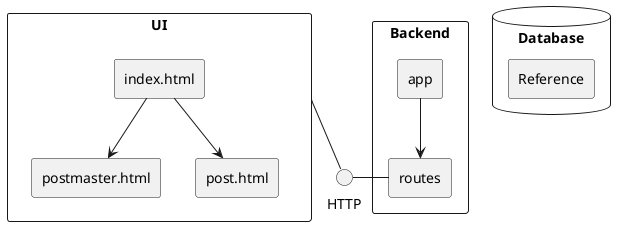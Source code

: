 @startuml
rectangle "UI" {  
    rectangle "index.html"
    rectangle "postmaster.html"
    rectangle "post.html"
}

rectangle "Backend" {
    rectangle "app"
    rectangle "routes"
}

database "Database" {
    rectangle "Reference"
}

interface HTTP

index.html --> post.html
index.html --> postmaster.html

UI -- HTTP
HTTP - routes


app --> routes


@enduml